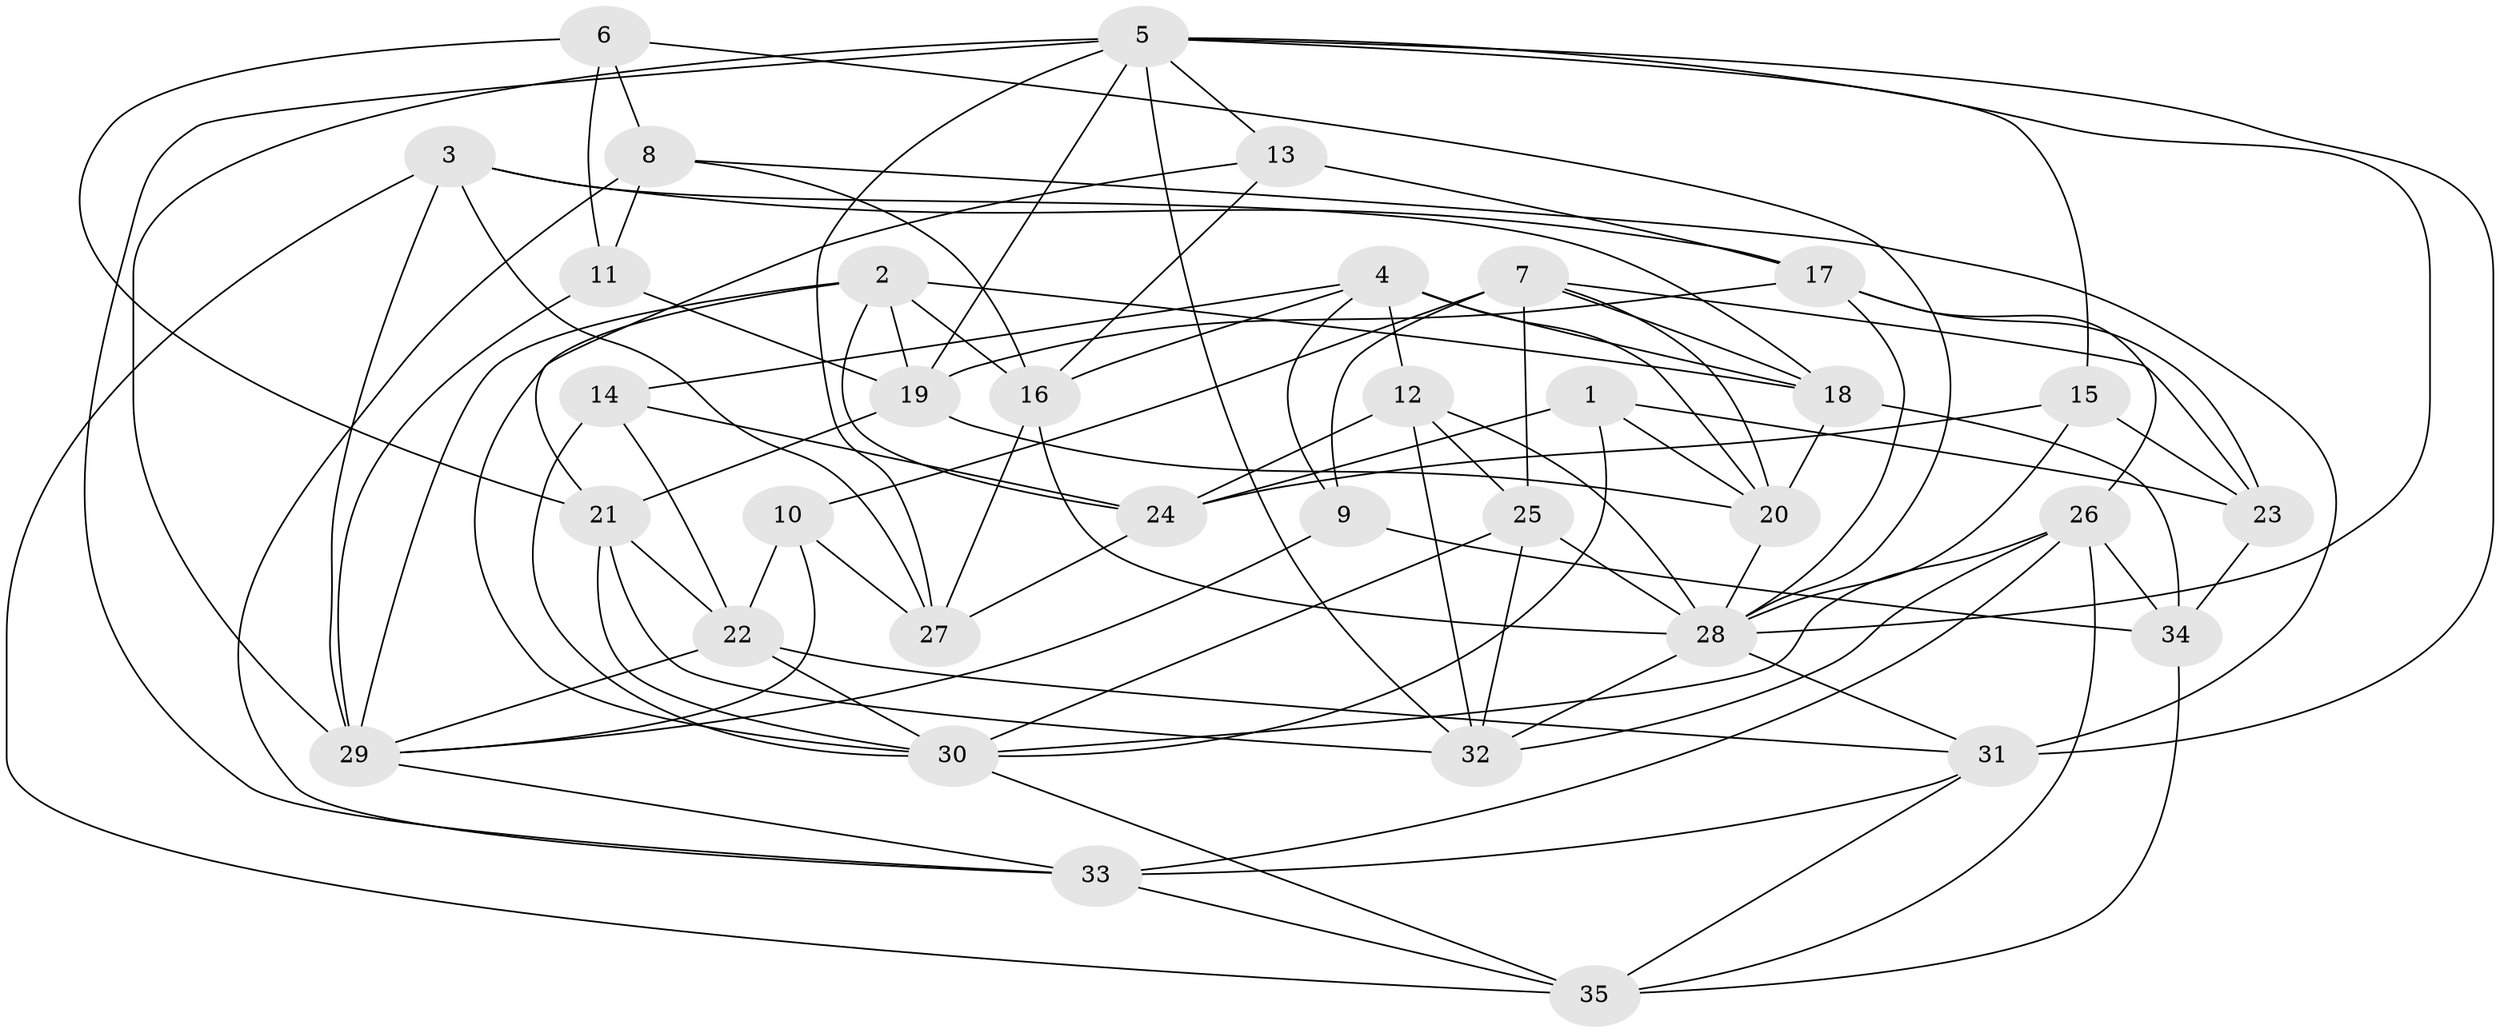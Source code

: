 // original degree distribution, {4: 1.0}
// Generated by graph-tools (version 1.1) at 2025/26/03/09/25 03:26:59]
// undirected, 35 vertices, 99 edges
graph export_dot {
graph [start="1"]
  node [color=gray90,style=filled];
  1;
  2;
  3;
  4;
  5;
  6;
  7;
  8;
  9;
  10;
  11;
  12;
  13;
  14;
  15;
  16;
  17;
  18;
  19;
  20;
  21;
  22;
  23;
  24;
  25;
  26;
  27;
  28;
  29;
  30;
  31;
  32;
  33;
  34;
  35;
  1 -- 20 [weight=1.0];
  1 -- 23 [weight=1.0];
  1 -- 24 [weight=1.0];
  1 -- 30 [weight=1.0];
  2 -- 16 [weight=1.0];
  2 -- 18 [weight=1.0];
  2 -- 19 [weight=1.0];
  2 -- 24 [weight=1.0];
  2 -- 29 [weight=1.0];
  2 -- 30 [weight=1.0];
  3 -- 17 [weight=1.0];
  3 -- 18 [weight=1.0];
  3 -- 27 [weight=2.0];
  3 -- 29 [weight=1.0];
  3 -- 35 [weight=1.0];
  4 -- 9 [weight=1.0];
  4 -- 12 [weight=1.0];
  4 -- 14 [weight=1.0];
  4 -- 16 [weight=1.0];
  4 -- 18 [weight=1.0];
  4 -- 20 [weight=1.0];
  5 -- 13 [weight=1.0];
  5 -- 15 [weight=1.0];
  5 -- 19 [weight=1.0];
  5 -- 27 [weight=1.0];
  5 -- 28 [weight=1.0];
  5 -- 29 [weight=2.0];
  5 -- 31 [weight=1.0];
  5 -- 32 [weight=1.0];
  5 -- 33 [weight=1.0];
  6 -- 8 [weight=1.0];
  6 -- 11 [weight=1.0];
  6 -- 21 [weight=1.0];
  6 -- 28 [weight=1.0];
  7 -- 9 [weight=1.0];
  7 -- 10 [weight=1.0];
  7 -- 18 [weight=1.0];
  7 -- 20 [weight=1.0];
  7 -- 23 [weight=1.0];
  7 -- 25 [weight=1.0];
  8 -- 11 [weight=2.0];
  8 -- 16 [weight=1.0];
  8 -- 31 [weight=1.0];
  8 -- 33 [weight=1.0];
  9 -- 29 [weight=1.0];
  9 -- 34 [weight=1.0];
  10 -- 22 [weight=1.0];
  10 -- 27 [weight=1.0];
  10 -- 29 [weight=1.0];
  11 -- 19 [weight=1.0];
  11 -- 29 [weight=2.0];
  12 -- 24 [weight=1.0];
  12 -- 25 [weight=2.0];
  12 -- 28 [weight=1.0];
  12 -- 32 [weight=1.0];
  13 -- 16 [weight=1.0];
  13 -- 17 [weight=1.0];
  13 -- 21 [weight=1.0];
  14 -- 22 [weight=1.0];
  14 -- 24 [weight=1.0];
  14 -- 30 [weight=1.0];
  15 -- 23 [weight=1.0];
  15 -- 24 [weight=1.0];
  15 -- 28 [weight=1.0];
  16 -- 27 [weight=1.0];
  16 -- 28 [weight=1.0];
  17 -- 19 [weight=1.0];
  17 -- 23 [weight=1.0];
  17 -- 26 [weight=1.0];
  17 -- 28 [weight=1.0];
  18 -- 20 [weight=1.0];
  18 -- 34 [weight=1.0];
  19 -- 20 [weight=1.0];
  19 -- 21 [weight=1.0];
  20 -- 28 [weight=1.0];
  21 -- 22 [weight=1.0];
  21 -- 30 [weight=1.0];
  21 -- 32 [weight=1.0];
  22 -- 29 [weight=1.0];
  22 -- 30 [weight=1.0];
  22 -- 31 [weight=1.0];
  23 -- 34 [weight=2.0];
  24 -- 27 [weight=1.0];
  25 -- 28 [weight=1.0];
  25 -- 30 [weight=1.0];
  25 -- 32 [weight=1.0];
  26 -- 30 [weight=1.0];
  26 -- 32 [weight=1.0];
  26 -- 33 [weight=1.0];
  26 -- 34 [weight=1.0];
  26 -- 35 [weight=1.0];
  28 -- 31 [weight=1.0];
  28 -- 32 [weight=1.0];
  29 -- 33 [weight=1.0];
  30 -- 35 [weight=1.0];
  31 -- 33 [weight=1.0];
  31 -- 35 [weight=1.0];
  33 -- 35 [weight=1.0];
  34 -- 35 [weight=1.0];
}
